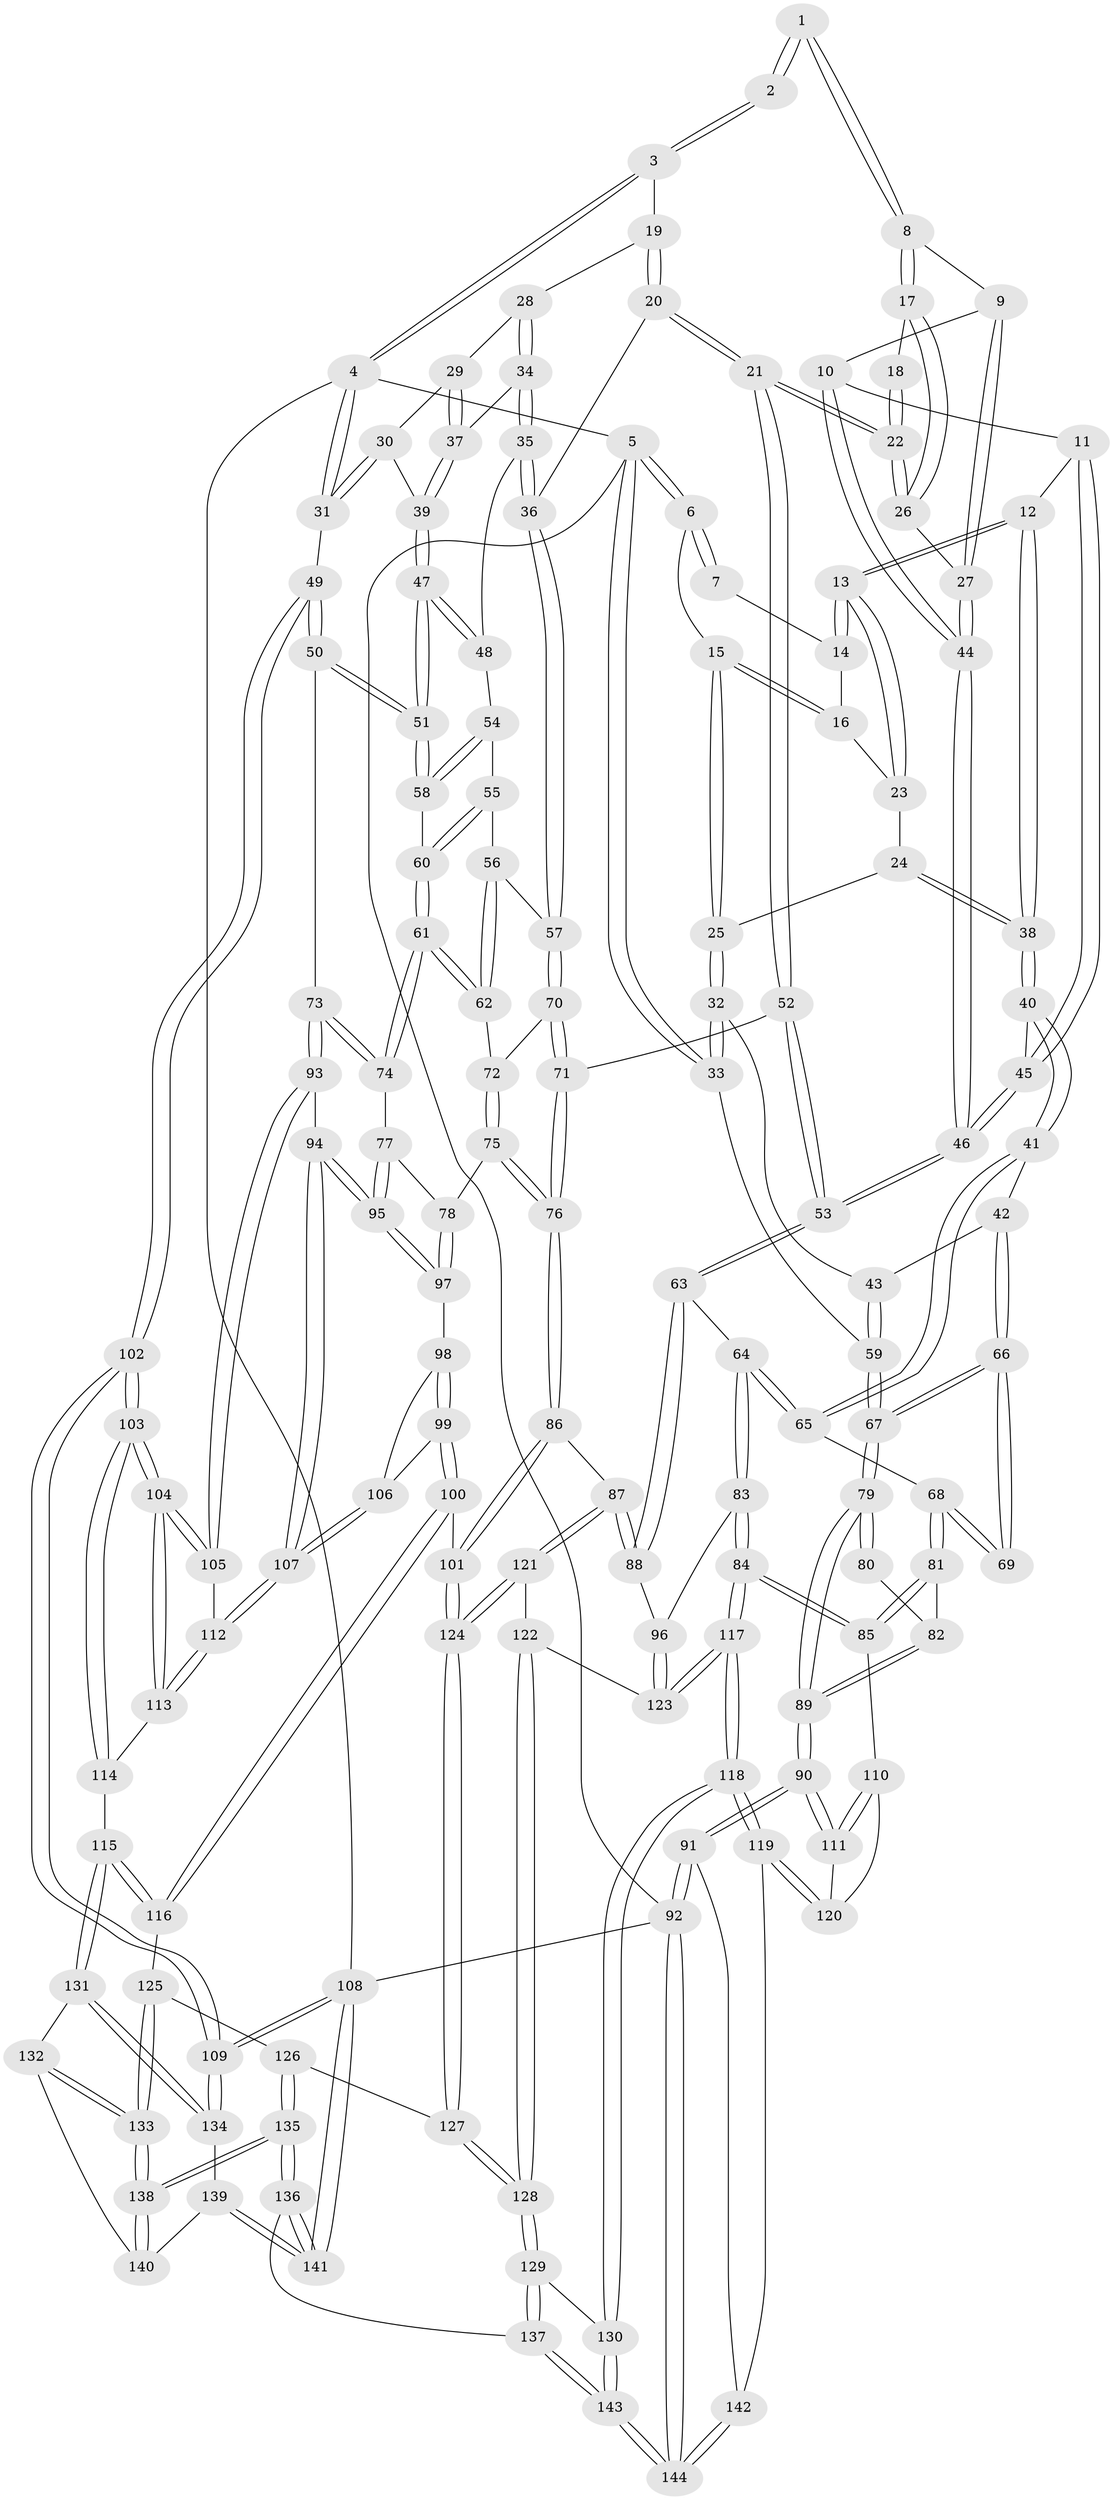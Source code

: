 // Generated by graph-tools (version 1.1) at 2025/17/03/09/25 04:17:19]
// undirected, 144 vertices, 357 edges
graph export_dot {
graph [start="1"]
  node [color=gray90,style=filled];
  1 [pos="+0.35349319501061216+0"];
  2 [pos="+0.70814414966124+0"];
  3 [pos="+0.7303775270462143+0"];
  4 [pos="+1+0"];
  5 [pos="+0+0"];
  6 [pos="+0+0"];
  7 [pos="+0.35171865306205236+0"];
  8 [pos="+0.3955270594652139+0"];
  9 [pos="+0.39132470301435907+0.0045632727768952185"];
  10 [pos="+0.3040904584644731+0.10803156854921968"];
  11 [pos="+0.27154332478475673+0.10635743044294295"];
  12 [pos="+0.2630703441713276+0.10339862825607943"];
  13 [pos="+0.258610609453585+0.09439507184612966"];
  14 [pos="+0.2574046682920048+0.034384080321489534"];
  15 [pos="+0.10851823291339124+0"];
  16 [pos="+0.14040628743690195+0.017903501480514453"];
  17 [pos="+0.4746758718413672+0.06984917557894464"];
  18 [pos="+0.5596907521154508+0"];
  19 [pos="+0.7413832601925963+0"];
  20 [pos="+0.629425550868322+0.1751655164870748"];
  21 [pos="+0.568568296492738+0.1874791883463249"];
  22 [pos="+0.5535223173648028+0.17390357346434115"];
  23 [pos="+0.16386117212266477+0.04324287562675218"];
  24 [pos="+0.1818840069758338+0.12176676199466677"];
  25 [pos="+0.08988229668929525+0.10442655787324247"];
  26 [pos="+0.5091641735096325+0.1433246485696237"];
  27 [pos="+0.39336277329133146+0.1604480711259709"];
  28 [pos="+0.8025596400162445+0"];
  29 [pos="+0.9325133138264718+0.08114598093179892"];
  30 [pos="+0.9452899455723612+0.08601325753065739"];
  31 [pos="+1+0.15299752170262879"];
  32 [pos="+0.07751097226583702+0.13121386934194884"];
  33 [pos="+0+0"];
  34 [pos="+0.8134101318924464+0.14080950394767527"];
  35 [pos="+0.7734943949588595+0.17662747287348673"];
  36 [pos="+0.6802063449267323+0.2054804386426041"];
  37 [pos="+0.8371769622878619+0.1476638005149659"];
  38 [pos="+0.20428102054882147+0.1432787344561324"];
  39 [pos="+0.8731758230153348+0.1748751619763284"];
  40 [pos="+0.17831223427808518+0.20920962735538473"];
  41 [pos="+0.15535357032001015+0.21921023046153204"];
  42 [pos="+0.09888829930648878+0.2127684718954127"];
  43 [pos="+0.07279862928889143+0.18455959875798666"];
  44 [pos="+0.3615874113174875+0.17768605375599722"];
  45 [pos="+0.2660167426598857+0.2373050735323183"];
  46 [pos="+0.33555756417933935+0.2859537881811993"];
  47 [pos="+0.9077856214057815+0.21792088526622613"];
  48 [pos="+0.8075575970650708+0.2139054459606582"];
  49 [pos="+1+0.2683530147315105"];
  50 [pos="+1+0.2842183416561198"];
  51 [pos="+0.9591658956707105+0.2646181873911107"];
  52 [pos="+0.4892737432832446+0.33583812843488126"];
  53 [pos="+0.3563599024690145+0.34789051759890777"];
  54 [pos="+0.817188691678559+0.2364335707546526"];
  55 [pos="+0.8049102084826021+0.2661157636496013"];
  56 [pos="+0.799875622556913+0.2689572280075435"];
  57 [pos="+0.6854340449741403+0.21764514773128238"];
  58 [pos="+0.9270396425623874+0.2748251766647637"];
  59 [pos="+0+0.21700071689231215"];
  60 [pos="+0.8914681670567303+0.2930645908348886"];
  61 [pos="+0.7999876462482881+0.36628562287511063"];
  62 [pos="+0.7908188493144349+0.36060564443273546"];
  63 [pos="+0.33460315019319875+0.37471556061378003"];
  64 [pos="+0.27659764518332647+0.40564180213444195"];
  65 [pos="+0.19670937981906989+0.38084998209038057"];
  66 [pos="+0.06226499855663996+0.3138631850816493"];
  67 [pos="+0+0.3085635171063666"];
  68 [pos="+0.1310957927556444+0.3891713698662293"];
  69 [pos="+0.09568585375334135+0.37315641365989016"];
  70 [pos="+0.7097827612133103+0.32458188009256245"];
  71 [pos="+0.520412524934164+0.37103845538710417"];
  72 [pos="+0.7186514466762097+0.3382729627218858"];
  73 [pos="+0.8890503067720419+0.46065200554208086"];
  74 [pos="+0.8245061865146772+0.43446535379607953"];
  75 [pos="+0.655488555380224+0.4587152884207315"];
  76 [pos="+0.5672815838732471+0.45793105873162215"];
  77 [pos="+0.7758579385735203+0.4725056367129679"];
  78 [pos="+0.6578452853646374+0.4604533193886847"];
  79 [pos="+0+0.44632654344456263"];
  80 [pos="+0.04987508517030776+0.40179318925459306"];
  81 [pos="+0.08764871411575925+0.5380918495859913"];
  82 [pos="+0.041367661689013874+0.5140789453115566"];
  83 [pos="+0.22532815784559035+0.5922234171586694"];
  84 [pos="+0.2138463043310596+0.6003004116437597"];
  85 [pos="+0.11815075406408329+0.5858856704816693"];
  86 [pos="+0.5147471933479038+0.59011318050922"];
  87 [pos="+0.4545170170090474+0.5953989059350795"];
  88 [pos="+0.4478812856066593+0.5934546895889672"];
  89 [pos="+0+0.45861072789794344"];
  90 [pos="+0+0.7515889398027306"];
  91 [pos="+0+0.8321128885553827"];
  92 [pos="+0+1"];
  93 [pos="+0.896929739777974+0.49965304360848994"];
  94 [pos="+0.7694683766234737+0.5697180259950104"];
  95 [pos="+0.7691614076629183+0.561421832343905"];
  96 [pos="+0.3479516603397518+0.6166651952592292"];
  97 [pos="+0.6628571748973808+0.4744905011343497"];
  98 [pos="+0.6714481844009437+0.5078601171104212"];
  99 [pos="+0.6322994183460154+0.6072974719071155"];
  100 [pos="+0.5825916345789867+0.6419700472930003"];
  101 [pos="+0.5461050742351163+0.6211023465465124"];
  102 [pos="+1+0.8659700586282804"];
  103 [pos="+1+0.8651612057298993"];
  104 [pos="+0.9942435305791136+0.6572127567920921"];
  105 [pos="+0.9458664386325417+0.6155770458330373"];
  106 [pos="+0.7113764010007444+0.5757929260515917"];
  107 [pos="+0.7649798456848043+0.5908283675880937"];
  108 [pos="+1+1"];
  109 [pos="+1+1"];
  110 [pos="+0.0924217127431767+0.6090286340470125"];
  111 [pos="+0+0.7357207496642566"];
  112 [pos="+0.7723701307705316+0.6065794990913367"];
  113 [pos="+0.7459633344863636+0.6838853381409006"];
  114 [pos="+0.7330234712524843+0.7120947234829231"];
  115 [pos="+0.7030994234575197+0.7313463389892759"];
  116 [pos="+0.6352180064541395+0.7121299860781664"];
  117 [pos="+0.21789204597858328+0.7793788104792285"];
  118 [pos="+0.19067865832916314+0.8392079627844786"];
  119 [pos="+0.1748341046688025+0.8388324587635322"];
  120 [pos="+0.0978871889344412+0.7968385610899241"];
  121 [pos="+0.42799016413454405+0.7159542848369025"];
  122 [pos="+0.35169215911693247+0.745457222006186"];
  123 [pos="+0.34999664707480854+0.7447105348335927"];
  124 [pos="+0.4762542705357308+0.7921224130816358"];
  125 [pos="+0.6180587572011638+0.7344067363949531"];
  126 [pos="+0.4926453757031059+0.8081244594181084"];
  127 [pos="+0.47708201049349935+0.7979098503130059"];
  128 [pos="+0.40182281750374405+0.8221212405097454"];
  129 [pos="+0.3886695661549873+0.8429114860851555"];
  130 [pos="+0.2292879880983786+0.891012545082063"];
  131 [pos="+0.7161680700606633+0.7986636683244206"];
  132 [pos="+0.6658151407350154+0.8560476881609105"];
  133 [pos="+0.5852101908368116+0.9035210955866388"];
  134 [pos="+0.790309596755232+0.8731460430139761"];
  135 [pos="+0.55638079508213+0.9359097871911098"];
  136 [pos="+0.521952505133456+1"];
  137 [pos="+0.5155604702731602+1"];
  138 [pos="+0.5756046374704226+0.9150600660032712"];
  139 [pos="+0.7186773171133567+0.9157189095785454"];
  140 [pos="+0.7037378873589489+0.9042454108939726"];
  141 [pos="+0.5860931850738867+1"];
  142 [pos="+0.10631233452699125+0.8923195369083753"];
  143 [pos="+0.307091970867686+1"];
  144 [pos="+0+1"];
  1 -- 2;
  1 -- 2;
  1 -- 8;
  1 -- 8;
  2 -- 3;
  2 -- 3;
  3 -- 4;
  3 -- 4;
  3 -- 19;
  4 -- 5;
  4 -- 31;
  4 -- 31;
  4 -- 108;
  5 -- 6;
  5 -- 6;
  5 -- 33;
  5 -- 33;
  5 -- 92;
  6 -- 7;
  6 -- 7;
  6 -- 15;
  7 -- 14;
  8 -- 9;
  8 -- 17;
  8 -- 17;
  9 -- 10;
  9 -- 27;
  9 -- 27;
  10 -- 11;
  10 -- 44;
  10 -- 44;
  11 -- 12;
  11 -- 45;
  11 -- 45;
  12 -- 13;
  12 -- 13;
  12 -- 38;
  12 -- 38;
  13 -- 14;
  13 -- 14;
  13 -- 23;
  13 -- 23;
  14 -- 16;
  15 -- 16;
  15 -- 16;
  15 -- 25;
  15 -- 25;
  16 -- 23;
  17 -- 18;
  17 -- 26;
  17 -- 26;
  18 -- 22;
  18 -- 22;
  19 -- 20;
  19 -- 20;
  19 -- 28;
  20 -- 21;
  20 -- 21;
  20 -- 36;
  21 -- 22;
  21 -- 22;
  21 -- 52;
  21 -- 52;
  22 -- 26;
  22 -- 26;
  23 -- 24;
  24 -- 25;
  24 -- 38;
  24 -- 38;
  25 -- 32;
  25 -- 32;
  26 -- 27;
  27 -- 44;
  27 -- 44;
  28 -- 29;
  28 -- 34;
  28 -- 34;
  29 -- 30;
  29 -- 37;
  29 -- 37;
  30 -- 31;
  30 -- 31;
  30 -- 39;
  31 -- 49;
  32 -- 33;
  32 -- 33;
  32 -- 43;
  33 -- 59;
  34 -- 35;
  34 -- 35;
  34 -- 37;
  35 -- 36;
  35 -- 36;
  35 -- 48;
  36 -- 57;
  36 -- 57;
  37 -- 39;
  37 -- 39;
  38 -- 40;
  38 -- 40;
  39 -- 47;
  39 -- 47;
  40 -- 41;
  40 -- 41;
  40 -- 45;
  41 -- 42;
  41 -- 65;
  41 -- 65;
  42 -- 43;
  42 -- 66;
  42 -- 66;
  43 -- 59;
  43 -- 59;
  44 -- 46;
  44 -- 46;
  45 -- 46;
  45 -- 46;
  46 -- 53;
  46 -- 53;
  47 -- 48;
  47 -- 48;
  47 -- 51;
  47 -- 51;
  48 -- 54;
  49 -- 50;
  49 -- 50;
  49 -- 102;
  49 -- 102;
  50 -- 51;
  50 -- 51;
  50 -- 73;
  51 -- 58;
  51 -- 58;
  52 -- 53;
  52 -- 53;
  52 -- 71;
  53 -- 63;
  53 -- 63;
  54 -- 55;
  54 -- 58;
  54 -- 58;
  55 -- 56;
  55 -- 60;
  55 -- 60;
  56 -- 57;
  56 -- 62;
  56 -- 62;
  57 -- 70;
  57 -- 70;
  58 -- 60;
  59 -- 67;
  59 -- 67;
  60 -- 61;
  60 -- 61;
  61 -- 62;
  61 -- 62;
  61 -- 74;
  61 -- 74;
  62 -- 72;
  63 -- 64;
  63 -- 88;
  63 -- 88;
  64 -- 65;
  64 -- 65;
  64 -- 83;
  64 -- 83;
  65 -- 68;
  66 -- 67;
  66 -- 67;
  66 -- 69;
  66 -- 69;
  67 -- 79;
  67 -- 79;
  68 -- 69;
  68 -- 69;
  68 -- 81;
  68 -- 81;
  70 -- 71;
  70 -- 71;
  70 -- 72;
  71 -- 76;
  71 -- 76;
  72 -- 75;
  72 -- 75;
  73 -- 74;
  73 -- 74;
  73 -- 93;
  73 -- 93;
  74 -- 77;
  75 -- 76;
  75 -- 76;
  75 -- 78;
  76 -- 86;
  76 -- 86;
  77 -- 78;
  77 -- 95;
  77 -- 95;
  78 -- 97;
  78 -- 97;
  79 -- 80;
  79 -- 80;
  79 -- 89;
  79 -- 89;
  80 -- 82;
  81 -- 82;
  81 -- 85;
  81 -- 85;
  82 -- 89;
  82 -- 89;
  83 -- 84;
  83 -- 84;
  83 -- 96;
  84 -- 85;
  84 -- 85;
  84 -- 117;
  84 -- 117;
  85 -- 110;
  86 -- 87;
  86 -- 101;
  86 -- 101;
  87 -- 88;
  87 -- 88;
  87 -- 121;
  87 -- 121;
  88 -- 96;
  89 -- 90;
  89 -- 90;
  90 -- 91;
  90 -- 91;
  90 -- 111;
  90 -- 111;
  91 -- 92;
  91 -- 92;
  91 -- 142;
  92 -- 144;
  92 -- 144;
  92 -- 108;
  93 -- 94;
  93 -- 105;
  93 -- 105;
  94 -- 95;
  94 -- 95;
  94 -- 107;
  94 -- 107;
  95 -- 97;
  95 -- 97;
  96 -- 123;
  96 -- 123;
  97 -- 98;
  98 -- 99;
  98 -- 99;
  98 -- 106;
  99 -- 100;
  99 -- 100;
  99 -- 106;
  100 -- 101;
  100 -- 116;
  100 -- 116;
  101 -- 124;
  101 -- 124;
  102 -- 103;
  102 -- 103;
  102 -- 109;
  102 -- 109;
  103 -- 104;
  103 -- 104;
  103 -- 114;
  103 -- 114;
  104 -- 105;
  104 -- 105;
  104 -- 113;
  104 -- 113;
  105 -- 112;
  106 -- 107;
  106 -- 107;
  107 -- 112;
  107 -- 112;
  108 -- 109;
  108 -- 109;
  108 -- 141;
  108 -- 141;
  109 -- 134;
  109 -- 134;
  110 -- 111;
  110 -- 111;
  110 -- 120;
  111 -- 120;
  112 -- 113;
  112 -- 113;
  113 -- 114;
  114 -- 115;
  115 -- 116;
  115 -- 116;
  115 -- 131;
  115 -- 131;
  116 -- 125;
  117 -- 118;
  117 -- 118;
  117 -- 123;
  117 -- 123;
  118 -- 119;
  118 -- 119;
  118 -- 130;
  118 -- 130;
  119 -- 120;
  119 -- 120;
  119 -- 142;
  121 -- 122;
  121 -- 124;
  121 -- 124;
  122 -- 123;
  122 -- 128;
  122 -- 128;
  124 -- 127;
  124 -- 127;
  125 -- 126;
  125 -- 133;
  125 -- 133;
  126 -- 127;
  126 -- 135;
  126 -- 135;
  127 -- 128;
  127 -- 128;
  128 -- 129;
  128 -- 129;
  129 -- 130;
  129 -- 137;
  129 -- 137;
  130 -- 143;
  130 -- 143;
  131 -- 132;
  131 -- 134;
  131 -- 134;
  132 -- 133;
  132 -- 133;
  132 -- 140;
  133 -- 138;
  133 -- 138;
  134 -- 139;
  135 -- 136;
  135 -- 136;
  135 -- 138;
  135 -- 138;
  136 -- 137;
  136 -- 141;
  136 -- 141;
  137 -- 143;
  137 -- 143;
  138 -- 140;
  138 -- 140;
  139 -- 140;
  139 -- 141;
  139 -- 141;
  142 -- 144;
  142 -- 144;
  143 -- 144;
  143 -- 144;
}
